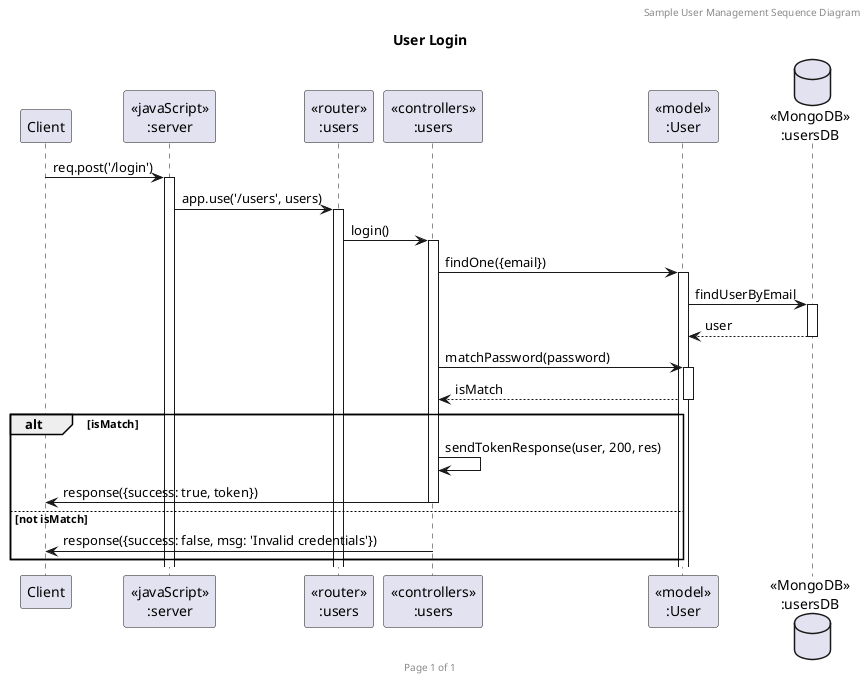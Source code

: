 @startuml Campground (User Login)

header Sample User Management Sequence Diagram
footer Page %page% of %lastpage%
title "User Login"

participant "Client" as client
participant "<<javaScript>>\n:server" as server
participant "<<router>>\n:users" as routerUsers
participant "<<controllers>>\n:users" as controllersUsers
participant "<<model>>\n:User" as modelUser
database "<<MongoDB>>\n:usersDB" as UsersDatabase

client->server ++: req.post('/login')
server->routerUsers ++: app.use('/users', users)
routerUsers -> controllersUsers ++: login()

controllersUsers -> modelUser ++: findOne({email})
modelUser -> UsersDatabase ++: findUserByEmail
UsersDatabase --> modelUser --: user

controllersUsers -> modelUser ++: matchPassword(password)
modelUser --> controllersUsers --: isMatch

alt isMatch
    controllersUsers -> controllersUsers : sendTokenResponse(user, 200, res)
    controllersUsers->client --: response({success: true, token})
else not isMatch
    controllersUsers->client --: response({success: false, msg: 'Invalid credentials'})
end

@enduml

